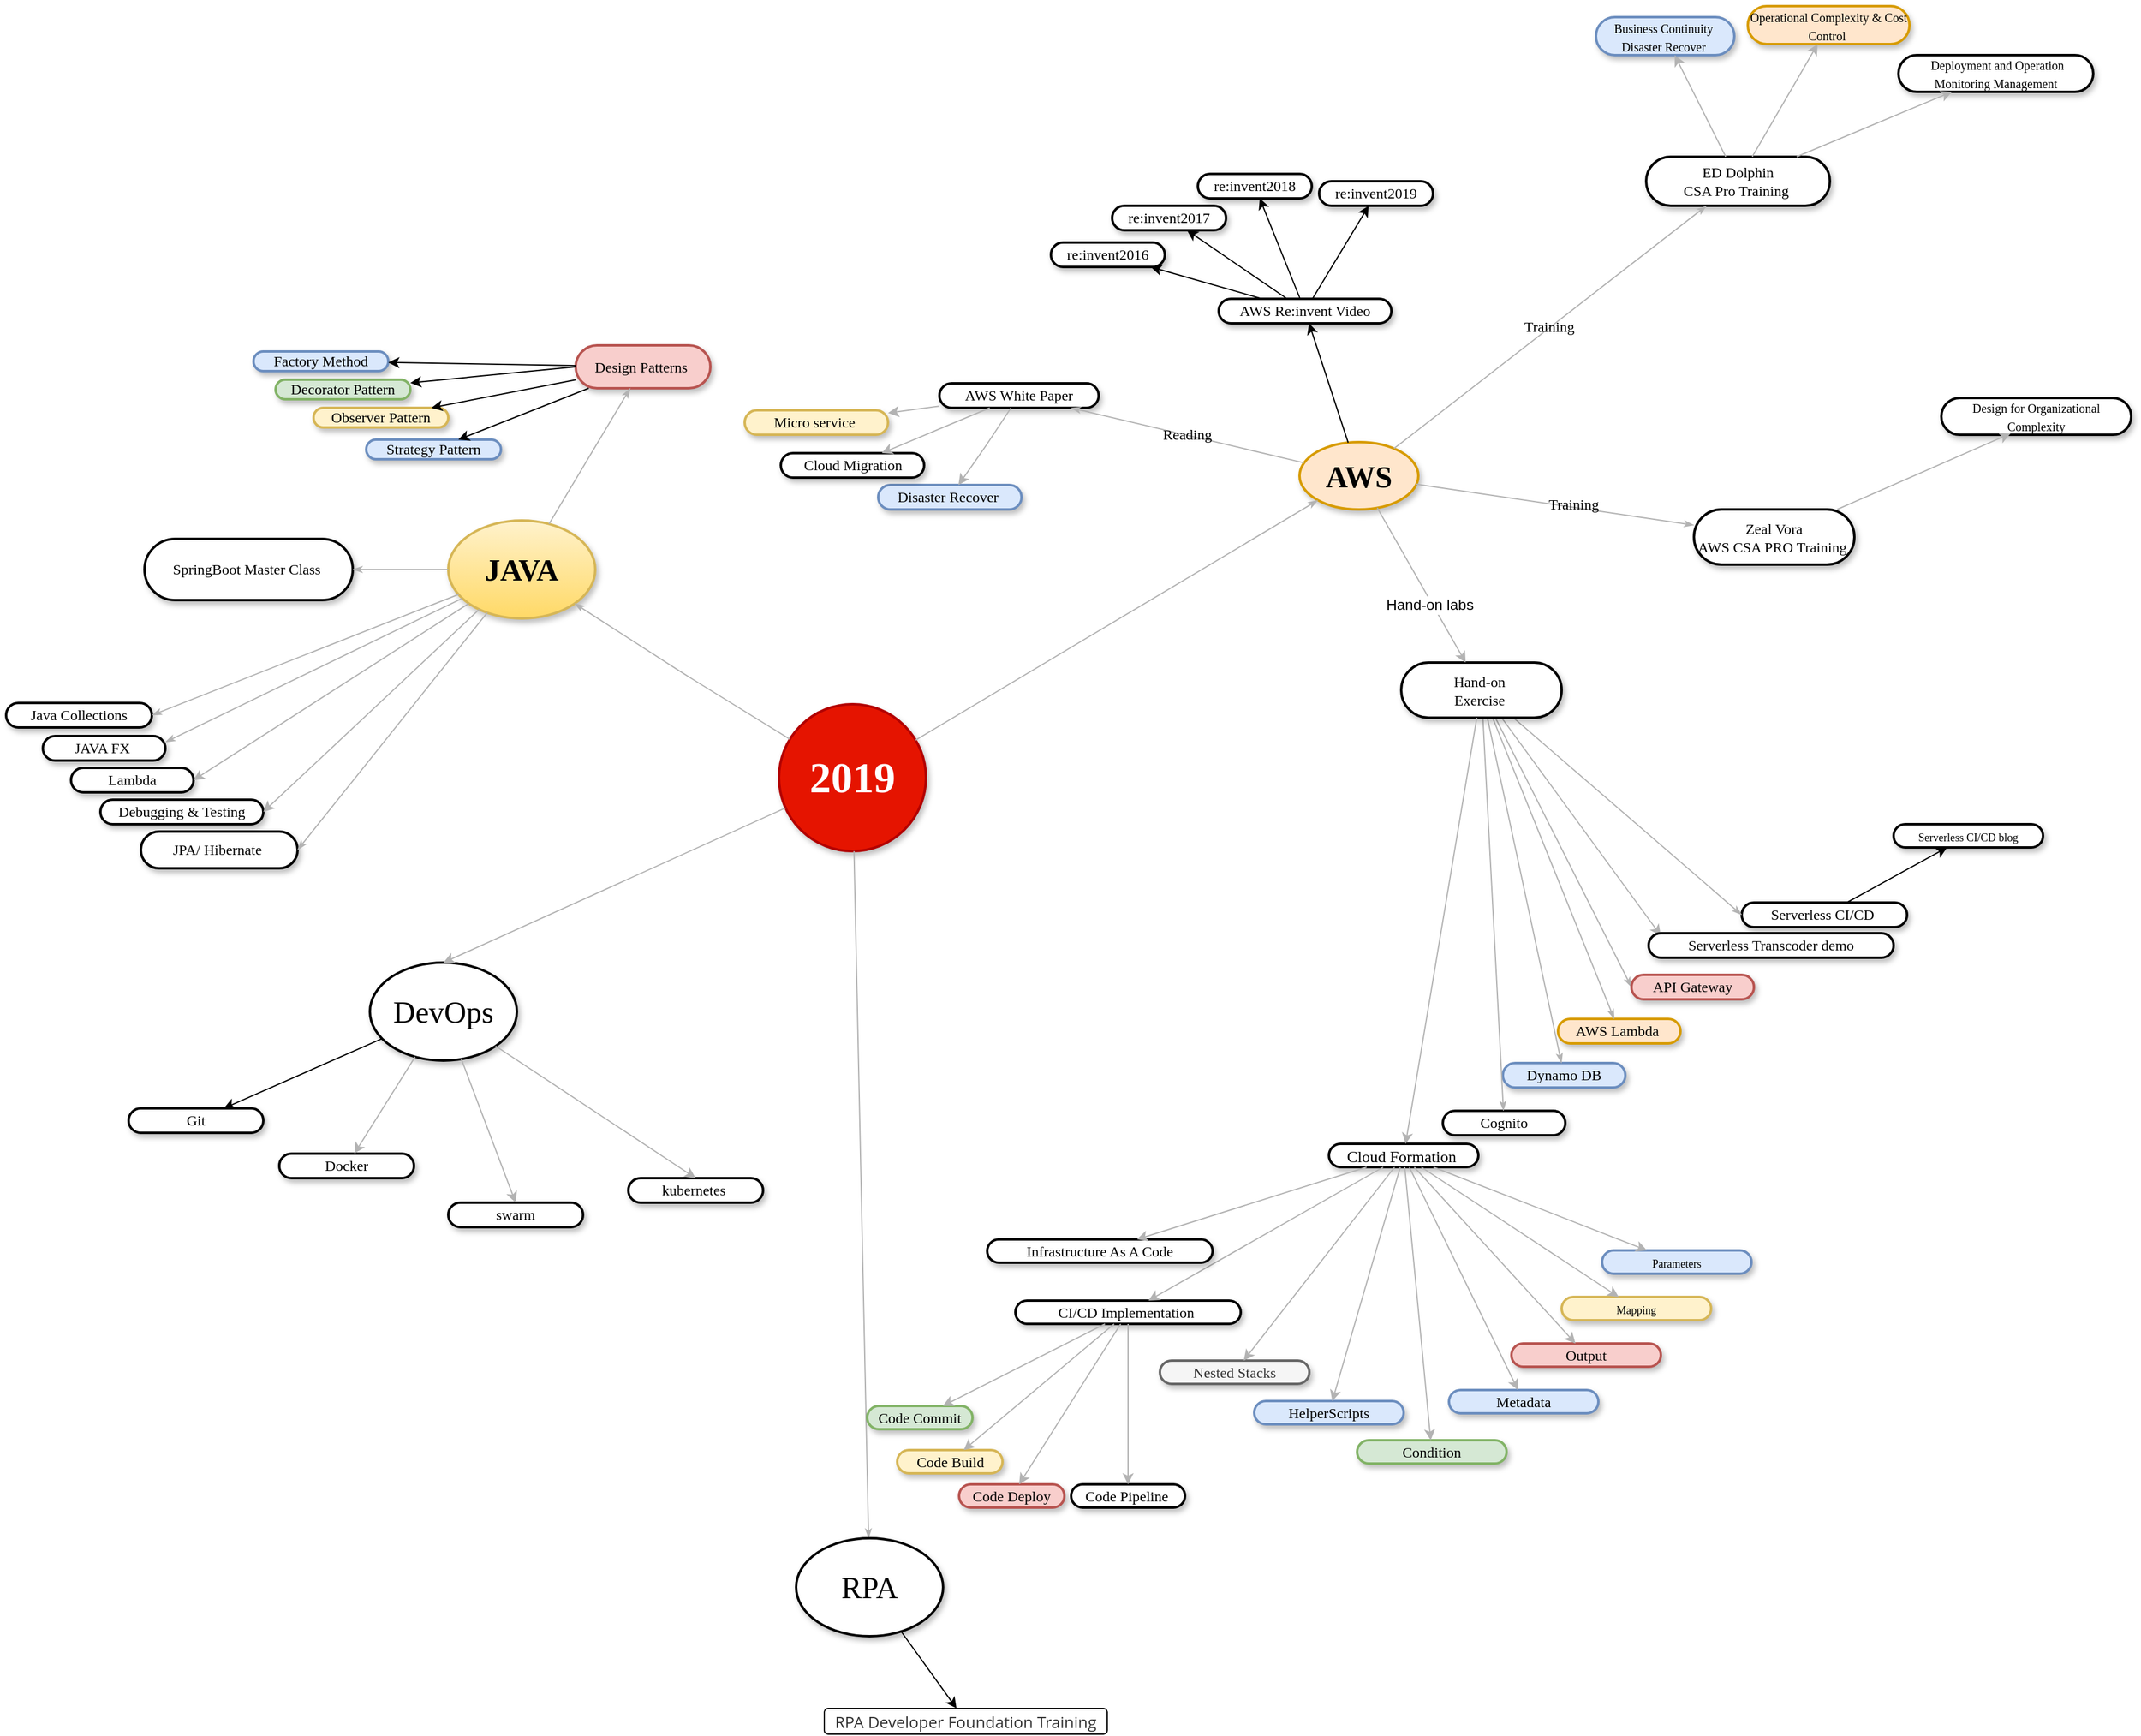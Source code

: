 <mxfile version="12.8.4" type="github">
  <diagram name="Learning Plan" id="ad52d381-51e7-2e0d-a935-2d0ddd2fd229">
    <mxGraphModel dx="1438" dy="584" grid="0" gridSize="10" guides="1" tooltips="1" connect="1" arrows="1" fold="1" page="0" pageScale="1" pageWidth="1100" pageHeight="850" background="none" math="0" shadow="0">
      <root>
        <mxCell id="0" />
        <mxCell id="1" parent="0" />
        <mxCell id="qTr_m5463PESpSAJxUWb-5" value="" style="endArrow=classic;html=1;strokeColor=#B3B3B3;entryX=0.05;entryY=0.1;entryDx=0;entryDy=0;entryPerimeter=0;" parent="1" source="qTr_m5463PESpSAJxUWb-11" target="qTr_m5463PESpSAJxUWb-6" edge="1">
          <mxGeometry width="50" height="50" relative="1" as="geometry">
            <mxPoint x="1152" y="732" as="sourcePoint" />
            <mxPoint x="1319.209" y="868" as="targetPoint" />
          </mxGeometry>
        </mxCell>
        <mxCell id="2c924340bb9dbf6c-1" value="Java Collections" style="whiteSpace=wrap;html=1;rounded=1;shadow=1;comic=0;labelBackgroundColor=none;strokeWidth=2;fontFamily=Verdana;fontSize=12;align=center;arcSize=50;" parent="1" vertex="1">
          <mxGeometry x="-111" y="699.0" width="119" height="20" as="geometry" />
        </mxCell>
        <mxCell id="2c924340bb9dbf6c-2" value="JAVA" style="ellipse;whiteSpace=wrap;html=1;rounded=1;shadow=1;comic=0;labelBackgroundColor=none;strokeWidth=2;fontFamily=Verdana;fontSize=25;align=center;gradientColor=#ffd966;fillColor=#fff2cc;strokeColor=#d6b656;fontStyle=1" parent="1" vertex="1">
          <mxGeometry x="250" y="550" width="120" height="80" as="geometry" />
        </mxCell>
        <mxCell id="2c924340bb9dbf6c-3" value="AWS" style="ellipse;whiteSpace=wrap;html=1;rounded=1;shadow=1;comic=0;labelBackgroundColor=none;strokeWidth=2;fontFamily=Verdana;fontSize=25;align=center;fillColor=#ffe6cc;strokeColor=#d79b00;fontStyle=1" parent="1" vertex="1">
          <mxGeometry x="945" y="486" width="97" height="55" as="geometry" />
        </mxCell>
        <mxCell id="2c924340bb9dbf6c-4" value="&lt;font style=&quot;font-size: 35px&quot;&gt;2019&lt;/font&gt;" style="ellipse;whiteSpace=wrap;html=1;rounded=1;shadow=1;comic=0;labelBackgroundColor=none;strokeWidth=2;fontFamily=Verdana;fontSize=12;align=center;fillColor=#e51400;strokeColor=#B20000;fontColor=#ffffff;fontStyle=1" parent="1" vertex="1">
          <mxGeometry x="520" y="700" width="120" height="120" as="geometry" />
        </mxCell>
        <mxCell id="2c924340bb9dbf6c-8" value="&lt;span&gt;JAVA FX&amp;nbsp;&lt;/span&gt;" style="whiteSpace=wrap;html=1;rounded=1;shadow=1;comic=0;labelBackgroundColor=none;strokeWidth=2;fontFamily=Verdana;fontSize=12;align=center;arcSize=50;" parent="1" vertex="1">
          <mxGeometry x="-81" y="726.0" width="100" height="20" as="geometry" />
        </mxCell>
        <mxCell id="2c924340bb9dbf6c-10" value="&lt;span&gt;SpringBoot Master Class&amp;nbsp;&lt;/span&gt;" style="whiteSpace=wrap;html=1;rounded=1;shadow=1;comic=0;labelBackgroundColor=none;strokeWidth=2;fontFamily=Verdana;fontSize=12;align=center;arcSize=50;" parent="1" vertex="1">
          <mxGeometry x="2" y="565" width="170" height="50" as="geometry" />
        </mxCell>
        <mxCell id="2c924340bb9dbf6c-11" value="&lt;span&gt;AWS White Paper&lt;/span&gt;" style="whiteSpace=wrap;html=1;rounded=1;shadow=1;comic=0;labelBackgroundColor=none;strokeWidth=2;fontFamily=Verdana;fontSize=12;align=center;arcSize=50;" parent="1" vertex="1">
          <mxGeometry x="651" y="438" width="130" height="20" as="geometry" />
        </mxCell>
        <mxCell id="2c924340bb9dbf6c-14" value="&lt;span&gt;ED Dolphin &lt;br&gt;CSA Pro Training&amp;nbsp;&lt;/span&gt;" style="whiteSpace=wrap;html=1;rounded=1;shadow=1;comic=0;labelBackgroundColor=none;strokeWidth=2;fontFamily=Verdana;fontSize=12;align=center;arcSize=50;" parent="1" vertex="1">
          <mxGeometry x="1228" y="253" width="150" height="40" as="geometry" />
        </mxCell>
        <mxCell id="2c924340bb9dbf6c-15" value="&lt;span&gt;Zeal Vora &lt;br&gt;AWS CSA PRO Training&amp;nbsp;&lt;/span&gt;" style="whiteSpace=wrap;html=1;rounded=1;shadow=1;comic=0;labelBackgroundColor=none;strokeWidth=2;fontFamily=Verdana;fontSize=12;align=center;arcSize=50;" parent="1" vertex="1">
          <mxGeometry x="1267" y="541" width="131" height="45" as="geometry" />
        </mxCell>
        <mxCell id="2c924340bb9dbf6c-19" value="AWS Lambda&amp;nbsp;" style="whiteSpace=wrap;html=1;rounded=1;shadow=1;comic=0;labelBackgroundColor=none;strokeWidth=2;fontFamily=Verdana;fontSize=12;align=center;arcSize=50;fillColor=#ffe6cc;strokeColor=#d79b00;" parent="1" vertex="1">
          <mxGeometry x="1156" y="957" width="100" height="20" as="geometry" />
        </mxCell>
        <mxCell id="2c924340bb9dbf6c-27" value="" style="edgeStyle=none;rounded=1;html=1;labelBackgroundColor=none;startArrow=none;startFill=0;startSize=5;endArrow=classicThin;endFill=1;endSize=5;jettySize=auto;orthogonalLoop=1;strokeColor=#B3B3B3;strokeWidth=1;fontFamily=Verdana;fontSize=12" parent="1" source="2c924340bb9dbf6c-2" target="2c924340bb9dbf6c-10" edge="1">
          <mxGeometry x="0.143" relative="1" as="geometry">
            <mxPoint as="offset" />
          </mxGeometry>
        </mxCell>
        <mxCell id="2c924340bb9dbf6c-28" value="" style="edgeStyle=none;rounded=1;html=1;labelBackgroundColor=none;startArrow=none;startFill=0;startSize=5;endArrow=classicThin;endFill=1;endSize=5;jettySize=auto;orthogonalLoop=1;strokeColor=#B3B3B3;strokeWidth=1;fontFamily=Verdana;fontSize=12;entryX=1;entryY=0.5;entryDx=0;entryDy=0;" parent="1" source="2c924340bb9dbf6c-2" target="2c924340bb9dbf6c-1" edge="1">
          <mxGeometry relative="1" as="geometry" />
        </mxCell>
        <mxCell id="2c924340bb9dbf6c-29" value="" style="edgeStyle=none;rounded=1;html=1;labelBackgroundColor=none;startArrow=none;startFill=0;startSize=5;endArrow=classicThin;endFill=1;endSize=5;jettySize=auto;orthogonalLoop=1;strokeColor=#B3B3B3;strokeWidth=1;fontFamily=Verdana;fontSize=12;entryX=1;entryY=0.25;entryDx=0;entryDy=0;" parent="1" source="2c924340bb9dbf6c-2" target="2c924340bb9dbf6c-8" edge="1">
          <mxGeometry relative="1" as="geometry" />
        </mxCell>
        <mxCell id="2c924340bb9dbf6c-31" value="" style="edgeStyle=none;rounded=1;html=1;labelBackgroundColor=none;startArrow=none;startFill=0;startSize=5;endArrow=classicThin;endFill=1;endSize=5;jettySize=auto;orthogonalLoop=1;strokeColor=#B3B3B3;strokeWidth=1;fontFamily=Verdana;fontSize=12" parent="1" source="2c924340bb9dbf6c-4" target="2c924340bb9dbf6c-2" edge="1">
          <mxGeometry relative="1" as="geometry">
            <Array as="points">
              <mxPoint x="442" y="675" />
            </Array>
          </mxGeometry>
        </mxCell>
        <mxCell id="2c924340bb9dbf6c-32" value="" style="edgeStyle=none;rounded=1;html=1;labelBackgroundColor=none;startArrow=none;startFill=0;startSize=5;endArrow=classicThin;endFill=1;endSize=5;jettySize=auto;orthogonalLoop=1;strokeColor=#B3B3B3;strokeWidth=1;fontFamily=Verdana;fontSize=12" parent="1" source="2c924340bb9dbf6c-4" target="2c924340bb9dbf6c-3" edge="1">
          <mxGeometry relative="1" as="geometry" />
        </mxCell>
        <mxCell id="2c924340bb9dbf6c-40" value="" style="edgeStyle=none;rounded=1;html=1;labelBackgroundColor=none;startArrow=none;startFill=0;startSize=5;endArrow=classicThin;endFill=1;endSize=5;jettySize=auto;orthogonalLoop=1;strokeColor=#B3B3B3;strokeWidth=1;fontFamily=Verdana;fontSize=12;entryX=0;entryY=0.5;entryDx=0;entryDy=0;" parent="1" source="qTr_m5463PESpSAJxUWb-11" target="NlIUjC8G3_FUQfrN99u6-1" edge="1">
          <mxGeometry x="0.274" y="19" relative="1" as="geometry">
            <mxPoint x="1146" y="768" as="sourcePoint" />
            <mxPoint x="-1" as="offset" />
          </mxGeometry>
        </mxCell>
        <mxCell id="2c924340bb9dbf6c-44" value="Training&amp;nbsp;" style="edgeStyle=none;rounded=1;html=1;labelBackgroundColor=none;startArrow=none;startFill=0;startSize=5;endArrow=classicThin;endFill=1;endSize=5;jettySize=auto;orthogonalLoop=1;strokeColor=#B3B3B3;strokeWidth=1;fontFamily=Verdana;fontSize=12" parent="1" source="2c924340bb9dbf6c-3" target="2c924340bb9dbf6c-15" edge="1">
          <mxGeometry x="0.144" y="3" relative="1" as="geometry">
            <mxPoint as="offset" />
          </mxGeometry>
        </mxCell>
        <mxCell id="2c924340bb9dbf6c-45" value="Training&amp;nbsp;" style="edgeStyle=none;rounded=1;html=1;labelBackgroundColor=none;startArrow=none;startFill=0;startSize=5;endArrow=classicThin;endFill=1;endSize=5;jettySize=auto;orthogonalLoop=1;strokeColor=#B3B3B3;strokeWidth=1;fontFamily=Verdana;fontSize=12" parent="1" source="2c924340bb9dbf6c-3" target="2c924340bb9dbf6c-14" edge="1">
          <mxGeometry relative="1" as="geometry" />
        </mxCell>
        <mxCell id="2c924340bb9dbf6c-46" value="Reading" style="edgeStyle=none;rounded=1;html=1;labelBackgroundColor=none;startArrow=none;startFill=0;startSize=5;endArrow=classicThin;endFill=1;endSize=5;jettySize=auto;orthogonalLoop=1;strokeColor=#B3B3B3;strokeWidth=1;fontFamily=Verdana;fontSize=12" parent="1" source="2c924340bb9dbf6c-3" target="2c924340bb9dbf6c-11" edge="1">
          <mxGeometry relative="1" as="geometry" />
        </mxCell>
        <mxCell id="2c924340bb9dbf6c-55" value="&lt;span&gt;JPA/ Hibernate&amp;nbsp;&lt;/span&gt;" style="whiteSpace=wrap;html=1;rounded=1;shadow=1;comic=0;labelBackgroundColor=none;strokeWidth=2;fontFamily=Verdana;fontSize=12;align=center;arcSize=50;" parent="1" vertex="1">
          <mxGeometry x="-1" y="804" width="128" height="30" as="geometry" />
        </mxCell>
        <mxCell id="2c924340bb9dbf6c-61" value="" style="edgeStyle=none;rounded=1;html=1;labelBackgroundColor=none;startArrow=none;startFill=0;startSize=5;endArrow=classicThin;endFill=1;endSize=5;jettySize=auto;orthogonalLoop=1;strokeColor=#B3B3B3;strokeWidth=1;fontFamily=Verdana;fontSize=12;entryX=1;entryY=0.5;entryDx=0;entryDy=0;" parent="1" source="2c924340bb9dbf6c-2" target="2c924340bb9dbf6c-55" edge="1">
          <mxGeometry relative="1" as="geometry" />
        </mxCell>
        <mxCell id="NlIUjC8G3_FUQfrN99u6-1" value="&lt;span&gt;API Gateway&lt;/span&gt;" style="whiteSpace=wrap;html=1;rounded=1;shadow=1;comic=0;labelBackgroundColor=none;strokeWidth=2;fontFamily=Verdana;fontSize=12;align=center;arcSize=50;fillColor=#f8cecc;strokeColor=#b85450;" parent="1" vertex="1">
          <mxGeometry x="1216" y="921" width="100" height="20" as="geometry" />
        </mxCell>
        <mxCell id="NlIUjC8G3_FUQfrN99u6-2" value="&lt;span&gt;Dynamo DB&lt;/span&gt;" style="whiteSpace=wrap;html=1;rounded=1;shadow=1;comic=0;labelBackgroundColor=none;strokeWidth=2;fontFamily=Verdana;fontSize=12;align=center;arcSize=50;fillColor=#dae8fc;strokeColor=#6c8ebf;" parent="1" vertex="1">
          <mxGeometry x="1111" y="993" width="100" height="20" as="geometry" />
        </mxCell>
        <mxCell id="NlIUjC8G3_FUQfrN99u6-8" value="Cognito" style="whiteSpace=wrap;html=1;rounded=1;shadow=1;comic=0;labelBackgroundColor=none;strokeWidth=2;fontFamily=Verdana;fontSize=12;align=center;arcSize=50;" parent="1" vertex="1">
          <mxGeometry x="1062" y="1032" width="100" height="20" as="geometry" />
        </mxCell>
        <mxCell id="NlIUjC8G3_FUQfrN99u6-14" value="" style="edgeStyle=none;rounded=1;html=1;labelBackgroundColor=none;startArrow=none;startFill=0;startSize=5;endArrow=classicThin;endFill=1;endSize=5;jettySize=auto;orthogonalLoop=1;strokeColor=#B3B3B3;strokeWidth=1;fontFamily=Verdana;fontSize=12;" parent="1" source="qTr_m5463PESpSAJxUWb-11" target="2c924340bb9dbf6c-19" edge="1">
          <mxGeometry relative="1" as="geometry">
            <mxPoint x="1122" y="723" as="sourcePoint" />
            <mxPoint x="991.5" y="819" as="targetPoint" />
          </mxGeometry>
        </mxCell>
        <mxCell id="NlIUjC8G3_FUQfrN99u6-21" value="&lt;span&gt;Design Patterns&amp;nbsp;&lt;/span&gt;" style="whiteSpace=wrap;html=1;rounded=1;shadow=1;comic=0;labelBackgroundColor=none;strokeWidth=2;fontFamily=Verdana;fontSize=12;align=center;arcSize=50;fillColor=#f8cecc;strokeColor=#b85450;" parent="1" vertex="1">
          <mxGeometry x="354" y="407" width="110" height="35" as="geometry" />
        </mxCell>
        <mxCell id="NlIUjC8G3_FUQfrN99u6-22" value="" style="edgeStyle=none;rounded=1;html=1;labelBackgroundColor=none;startArrow=none;startFill=0;startSize=5;endArrow=classicThin;endFill=1;endSize=5;jettySize=auto;orthogonalLoop=1;strokeColor=#B3B3B3;strokeWidth=1;fontFamily=Verdana;fontSize=12;" parent="1" source="2c924340bb9dbf6c-2" target="NlIUjC8G3_FUQfrN99u6-21" edge="1">
          <mxGeometry x="0.143" relative="1" as="geometry">
            <mxPoint x="382.793" y="566.763" as="sourcePoint" />
            <mxPoint as="offset" />
          </mxGeometry>
        </mxCell>
        <mxCell id="aUbg2GQfj_RAobpnSpw4-2" value="" style="edgeStyle=none;rounded=1;html=1;labelBackgroundColor=none;startArrow=none;startFill=0;startSize=5;endArrow=classicThin;endFill=1;endSize=5;jettySize=auto;orthogonalLoop=1;strokeColor=#B3B3B3;strokeWidth=1;fontFamily=Verdana;fontSize=12;" parent="1" source="2c924340bb9dbf6c-4" target="aUbg2GQfj_RAobpnSpw4-3" edge="1">
          <mxGeometry relative="1" as="geometry">
            <mxPoint x="642.758" y="741.423" as="sourcePoint" />
            <mxPoint x="573" y="1077" as="targetPoint" />
          </mxGeometry>
        </mxCell>
        <mxCell id="aUbg2GQfj_RAobpnSpw4-3" value="&lt;span&gt;&lt;font style=&quot;font-size: 25px&quot;&gt;RPA&lt;/font&gt;&lt;/span&gt;" style="ellipse;whiteSpace=wrap;html=1;rounded=1;shadow=1;comic=0;labelBackgroundColor=none;strokeWidth=2;fontFamily=Verdana;fontSize=12;align=center;" parent="1" vertex="1">
          <mxGeometry x="534" y="1381" width="120" height="80" as="geometry" />
        </mxCell>
        <mxCell id="aUbg2GQfj_RAobpnSpw4-8" value="" style="edgeStyle=none;rounded=1;html=1;labelBackgroundColor=none;startArrow=none;startFill=0;startSize=5;endArrow=classicThin;endFill=1;endSize=5;jettySize=auto;orthogonalLoop=1;strokeColor=#B3B3B3;strokeWidth=1;fontFamily=Verdana;fontSize=12;" parent="1" source="qTr_m5463PESpSAJxUWb-11" target="NlIUjC8G3_FUQfrN99u6-8" edge="1">
          <mxGeometry relative="1" as="geometry">
            <mxPoint x="1099" y="792" as="sourcePoint" />
            <mxPoint x="1396" y="844" as="targetPoint" />
          </mxGeometry>
        </mxCell>
        <mxCell id="aUbg2GQfj_RAobpnSpw4-9" value="" style="edgeStyle=none;rounded=1;html=1;labelBackgroundColor=none;startArrow=none;startFill=0;startSize=5;endArrow=classicThin;endFill=1;endSize=5;jettySize=auto;orthogonalLoop=1;strokeColor=#B3B3B3;strokeWidth=1;fontFamily=Verdana;fontSize=12;" parent="1" source="qTr_m5463PESpSAJxUWb-11" target="NlIUjC8G3_FUQfrN99u6-2" edge="1">
          <mxGeometry x="0.064" y="29" relative="1" as="geometry">
            <mxPoint x="1116" y="746" as="sourcePoint" />
            <mxPoint x="1247.288" y="970" as="targetPoint" />
            <Array as="points" />
            <mxPoint as="offset" />
          </mxGeometry>
        </mxCell>
        <mxCell id="JUx92tICWYFmlGeN_mxr-1" value="&lt;span&gt;Serverless CI/CD&amp;nbsp;&lt;/span&gt;" style="whiteSpace=wrap;html=1;rounded=1;shadow=1;comic=0;labelBackgroundColor=none;strokeWidth=2;fontFamily=Verdana;fontSize=12;align=center;arcSize=50;" parent="1" vertex="1">
          <mxGeometry x="1306" y="862" width="135" height="20" as="geometry" />
        </mxCell>
        <mxCell id="JUx92tICWYFmlGeN_mxr-2" value="" style="edgeStyle=none;rounded=1;html=1;labelBackgroundColor=none;startArrow=none;startFill=0;startSize=5;endArrow=classicThin;endFill=1;endSize=5;jettySize=auto;orthogonalLoop=1;strokeColor=#B3B3B3;strokeWidth=1;fontFamily=Verdana;fontSize=12;entryX=0;entryY=0.5;entryDx=0;entryDy=0;" parent="1" source="qTr_m5463PESpSAJxUWb-11" target="JUx92tICWYFmlGeN_mxr-1" edge="1">
          <mxGeometry relative="1" as="geometry">
            <mxPoint x="1169" y="731" as="sourcePoint" />
            <mxPoint x="1410" y="888" as="targetPoint" />
          </mxGeometry>
        </mxCell>
        <mxCell id="utK8YzHkomSW0VGDoDWM-1" value="&lt;font style=&quot;font-size: 10px&quot;&gt;Design for Organizational Complexity&lt;/font&gt;" style="whiteSpace=wrap;html=1;rounded=1;shadow=1;comic=0;labelBackgroundColor=none;strokeWidth=2;fontFamily=Verdana;fontSize=12;align=center;arcSize=50;" parent="1" vertex="1">
          <mxGeometry x="1469" y="450" width="155" height="30" as="geometry" />
        </mxCell>
        <mxCell id="utK8YzHkomSW0VGDoDWM-2" value="" style="endArrow=classic;html=1;entryX=0.364;entryY=0.967;entryDx=0;entryDy=0;entryPerimeter=0;strokeColor=#B3B3B3;" parent="1" source="2c924340bb9dbf6c-15" target="utK8YzHkomSW0VGDoDWM-1" edge="1">
          <mxGeometry width="50" height="50" relative="1" as="geometry">
            <mxPoint x="1462" y="526" as="sourcePoint" />
            <mxPoint x="1512" y="476" as="targetPoint" />
          </mxGeometry>
        </mxCell>
        <mxCell id="utK8YzHkomSW0VGDoDWM-3" value="&lt;span style=&quot;font-size: 10px&quot;&gt;Business Continuity&amp;nbsp;&lt;br&gt;Disaster Recover&amp;nbsp;&lt;/span&gt;" style="whiteSpace=wrap;html=1;rounded=1;shadow=1;comic=0;labelBackgroundColor=none;strokeWidth=2;fontFamily=Verdana;fontSize=12;align=center;arcSize=50;fillColor=#dae8fc;strokeColor=#6c8ebf;" parent="1" vertex="1">
          <mxGeometry x="1187" y="139" width="113" height="31" as="geometry" />
        </mxCell>
        <mxCell id="utK8YzHkomSW0VGDoDWM-5" value="" style="endArrow=classic;html=1;strokeColor=#B3B3B3;" parent="1" source="2c924340bb9dbf6c-14" target="utK8YzHkomSW0VGDoDWM-3" edge="1">
          <mxGeometry width="50" height="50" relative="1" as="geometry">
            <mxPoint x="1311" y="256" as="sourcePoint" />
            <mxPoint x="1361" y="206" as="targetPoint" />
          </mxGeometry>
        </mxCell>
        <mxCell id="UUau7E6U5k5TTlxpQxdi-1" style="edgeStyle=orthogonalEdgeStyle;rounded=0;orthogonalLoop=1;jettySize=auto;html=1;exitX=0.5;exitY=1;exitDx=0;exitDy=0;" parent="1" source="2c924340bb9dbf6c-8" target="2c924340bb9dbf6c-8" edge="1">
          <mxGeometry relative="1" as="geometry" />
        </mxCell>
        <mxCell id="UUau7E6U5k5TTlxpQxdi-2" value="&lt;span&gt;Lambda&lt;/span&gt;" style="whiteSpace=wrap;html=1;rounded=1;shadow=1;comic=0;labelBackgroundColor=none;strokeWidth=2;fontFamily=Verdana;fontSize=12;align=center;arcSize=50;" parent="1" vertex="1">
          <mxGeometry x="-58" y="752.0" width="100" height="20" as="geometry" />
        </mxCell>
        <mxCell id="UUau7E6U5k5TTlxpQxdi-3" value="" style="endArrow=classic;html=1;strokeColor=#B3B3B3;entryX=1;entryY=0.5;entryDx=0;entryDy=0;" parent="1" source="2c924340bb9dbf6c-2" target="UUau7E6U5k5TTlxpQxdi-2" edge="1">
          <mxGeometry width="50" height="50" relative="1" as="geometry">
            <mxPoint x="-138" y="1092" as="sourcePoint" />
            <mxPoint x="-88" y="1042" as="targetPoint" />
          </mxGeometry>
        </mxCell>
        <mxCell id="UUau7E6U5k5TTlxpQxdi-5" value="&lt;span&gt;Debugging&amp;nbsp;&amp;amp; Testing&lt;/span&gt;" style="whiteSpace=wrap;html=1;rounded=1;shadow=1;comic=0;labelBackgroundColor=none;strokeWidth=2;fontFamily=Verdana;fontSize=12;align=center;arcSize=50;" parent="1" vertex="1">
          <mxGeometry x="-34" y="778.0" width="133" height="20" as="geometry" />
        </mxCell>
        <mxCell id="UUau7E6U5k5TTlxpQxdi-6" value="" style="endArrow=classic;html=1;entryX=1;entryY=0.5;entryDx=0;entryDy=0;strokeColor=#B3B3B3;" parent="1" source="2c924340bb9dbf6c-2" target="UUau7E6U5k5TTlxpQxdi-5" edge="1">
          <mxGeometry width="50" height="50" relative="1" as="geometry">
            <mxPoint x="72" y="722" as="sourcePoint" />
            <mxPoint x="122" y="672" as="targetPoint" />
          </mxGeometry>
        </mxCell>
        <mxCell id="UUau7E6U5k5TTlxpQxdi-8" value="Disaster Recover&amp;nbsp;" style="whiteSpace=wrap;html=1;rounded=1;shadow=1;comic=0;labelBackgroundColor=none;strokeWidth=2;fontFamily=Verdana;fontSize=12;align=center;arcSize=50;fillColor=#dae8fc;strokeColor=#6c8ebf;" parent="1" vertex="1">
          <mxGeometry x="601" y="521" width="117" height="20" as="geometry" />
        </mxCell>
        <mxCell id="UUau7E6U5k5TTlxpQxdi-9" value="" style="endArrow=classic;html=1;strokeColor=#B3B3B3;" parent="1" source="2c924340bb9dbf6c-11" target="UUau7E6U5k5TTlxpQxdi-8" edge="1">
          <mxGeometry width="50" height="50" relative="1" as="geometry">
            <mxPoint x="336" y="1092" as="sourcePoint" />
            <mxPoint x="784" y="371" as="targetPoint" />
            <Array as="points">
              <mxPoint x="689" y="489" />
            </Array>
          </mxGeometry>
        </mxCell>
        <mxCell id="UUau7E6U5k5TTlxpQxdi-11" value="&lt;span&gt;&lt;font style=&quot;font-size: 25px&quot;&gt;DevOps&lt;/font&gt;&lt;/span&gt;" style="ellipse;whiteSpace=wrap;html=1;rounded=1;shadow=1;comic=0;labelBackgroundColor=none;strokeWidth=2;fontFamily=Verdana;fontSize=12;align=center;" parent="1" vertex="1">
          <mxGeometry x="186" y="911" width="120" height="80" as="geometry" />
        </mxCell>
        <mxCell id="UUau7E6U5k5TTlxpQxdi-12" value="&lt;span&gt;kubernetes&amp;nbsp;&lt;/span&gt;" style="whiteSpace=wrap;html=1;rounded=1;shadow=1;comic=0;labelBackgroundColor=none;strokeWidth=2;fontFamily=Verdana;fontSize=12;align=center;arcSize=50;" parent="1" vertex="1">
          <mxGeometry x="397" y="1087" width="110" height="20" as="geometry" />
        </mxCell>
        <mxCell id="UUau7E6U5k5TTlxpQxdi-13" value="&lt;span&gt;Docker&lt;/span&gt;" style="whiteSpace=wrap;html=1;rounded=1;shadow=1;comic=0;labelBackgroundColor=none;strokeWidth=2;fontFamily=Verdana;fontSize=12;align=center;arcSize=50;" parent="1" vertex="1">
          <mxGeometry x="112" y="1067" width="110" height="20" as="geometry" />
        </mxCell>
        <mxCell id="UUau7E6U5k5TTlxpQxdi-14" value="swarm" style="whiteSpace=wrap;html=1;rounded=1;shadow=1;comic=0;labelBackgroundColor=none;strokeWidth=2;fontFamily=Verdana;fontSize=12;align=center;arcSize=50;" parent="1" vertex="1">
          <mxGeometry x="250" y="1107" width="110" height="20" as="geometry" />
        </mxCell>
        <mxCell id="UUau7E6U5k5TTlxpQxdi-16" value="" style="endArrow=classic;html=1;strokeColor=#B3B3B3;" parent="1" source="UUau7E6U5k5TTlxpQxdi-11" target="UUau7E6U5k5TTlxpQxdi-13" edge="1">
          <mxGeometry width="50" height="50" relative="1" as="geometry">
            <mxPoint x="311" y="1232" as="sourcePoint" />
            <mxPoint x="361" y="1182" as="targetPoint" />
          </mxGeometry>
        </mxCell>
        <mxCell id="UUau7E6U5k5TTlxpQxdi-17" value="" style="endArrow=classic;html=1;strokeColor=#B3B3B3;entryX=0.5;entryY=0;entryDx=0;entryDy=0;" parent="1" source="UUau7E6U5k5TTlxpQxdi-11" target="UUau7E6U5k5TTlxpQxdi-14" edge="1">
          <mxGeometry width="50" height="50" relative="1" as="geometry">
            <mxPoint x="274" y="1241" as="sourcePoint" />
            <mxPoint x="324" y="1191" as="targetPoint" />
          </mxGeometry>
        </mxCell>
        <mxCell id="UUau7E6U5k5TTlxpQxdi-18" value="" style="endArrow=classic;html=1;strokeColor=#B3B3B3;entryX=0.5;entryY=0;entryDx=0;entryDy=0;" parent="1" source="UUau7E6U5k5TTlxpQxdi-11" target="UUau7E6U5k5TTlxpQxdi-12" edge="1">
          <mxGeometry width="50" height="50" relative="1" as="geometry">
            <mxPoint x="450" y="1217" as="sourcePoint" />
            <mxPoint x="500" y="1167" as="targetPoint" />
          </mxGeometry>
        </mxCell>
        <mxCell id="UUau7E6U5k5TTlxpQxdi-19" value="" style="endArrow=classic;html=1;strokeColor=#B3B3B3;entryX=0.5;entryY=0;entryDx=0;entryDy=0;" parent="1" source="2c924340bb9dbf6c-4" target="UUau7E6U5k5TTlxpQxdi-11" edge="1">
          <mxGeometry width="50" height="50" relative="1" as="geometry">
            <mxPoint x="428" y="1255" as="sourcePoint" />
            <mxPoint x="478" y="1205" as="targetPoint" />
          </mxGeometry>
        </mxCell>
        <mxCell id="_qGjY-r7ES5HyB8qeQ8e-1" value="&lt;span&gt;AWS Re:invent Video&lt;/span&gt;" style="whiteSpace=wrap;html=1;rounded=1;shadow=1;comic=0;labelBackgroundColor=none;strokeWidth=2;fontFamily=Verdana;fontSize=12;align=center;arcSize=50;" parent="1" vertex="1">
          <mxGeometry x="879" y="369" width="141" height="20" as="geometry" />
        </mxCell>
        <mxCell id="_qGjY-r7ES5HyB8qeQ8e-2" value="" style="endArrow=classic;html=1;" parent="1" source="2c924340bb9dbf6c-3" target="_qGjY-r7ES5HyB8qeQ8e-1" edge="1">
          <mxGeometry width="50" height="50" relative="1" as="geometry">
            <mxPoint x="593" y="1201" as="sourcePoint" />
            <mxPoint x="643" y="1151" as="targetPoint" />
          </mxGeometry>
        </mxCell>
        <mxCell id="_qGjY-r7ES5HyB8qeQ8e-3" value="&lt;span&gt;re:invent2016&lt;/span&gt;" style="whiteSpace=wrap;html=1;rounded=1;shadow=1;comic=0;labelBackgroundColor=none;strokeWidth=2;fontFamily=Verdana;fontSize=12;align=center;arcSize=50;" parent="1" vertex="1">
          <mxGeometry x="742" y="323" width="93" height="20" as="geometry" />
        </mxCell>
        <mxCell id="_qGjY-r7ES5HyB8qeQ8e-4" value="" style="endArrow=classic;html=1;" parent="1" source="_qGjY-r7ES5HyB8qeQ8e-1" target="_qGjY-r7ES5HyB8qeQ8e-3" edge="1">
          <mxGeometry width="50" height="50" relative="1" as="geometry">
            <mxPoint x="631" y="657" as="sourcePoint" />
            <mxPoint x="357" y="1151" as="targetPoint" />
          </mxGeometry>
        </mxCell>
        <mxCell id="T4aZKAaIywmiW5cC4Wu4-1" value="&lt;span&gt;re:invent2017&lt;/span&gt;" style="whiteSpace=wrap;html=1;rounded=1;shadow=1;comic=0;labelBackgroundColor=none;strokeWidth=2;fontFamily=Verdana;fontSize=12;align=center;arcSize=50;" parent="1" vertex="1">
          <mxGeometry x="792" y="293" width="93" height="20" as="geometry" />
        </mxCell>
        <mxCell id="T4aZKAaIywmiW5cC4Wu4-2" value="&lt;span&gt;re:invent2018&lt;/span&gt;" style="whiteSpace=wrap;html=1;rounded=1;shadow=1;comic=0;labelBackgroundColor=none;strokeWidth=2;fontFamily=Verdana;fontSize=12;align=center;arcSize=50;" parent="1" vertex="1">
          <mxGeometry x="862" y="267" width="93" height="20" as="geometry" />
        </mxCell>
        <mxCell id="T4aZKAaIywmiW5cC4Wu4-3" value="&lt;span&gt;re:invent2019&lt;/span&gt;" style="whiteSpace=wrap;html=1;rounded=1;shadow=1;comic=0;labelBackgroundColor=none;strokeWidth=2;fontFamily=Verdana;fontSize=12;align=center;arcSize=50;" parent="1" vertex="1">
          <mxGeometry x="961" y="273" width="93" height="20" as="geometry" />
        </mxCell>
        <mxCell id="T4aZKAaIywmiW5cC4Wu4-4" value="" style="endArrow=classic;html=1;" parent="1" source="_qGjY-r7ES5HyB8qeQ8e-1" target="T4aZKAaIywmiW5cC4Wu4-3" edge="1">
          <mxGeometry width="50" height="50" relative="1" as="geometry">
            <mxPoint x="1011" y="346" as="sourcePoint" />
            <mxPoint x="1061" y="296" as="targetPoint" />
          </mxGeometry>
        </mxCell>
        <mxCell id="T4aZKAaIywmiW5cC4Wu4-5" value="" style="endArrow=classic;html=1;" parent="1" source="_qGjY-r7ES5HyB8qeQ8e-1" target="T4aZKAaIywmiW5cC4Wu4-2" edge="1">
          <mxGeometry width="50" height="50" relative="1" as="geometry">
            <mxPoint x="1016" y="375" as="sourcePoint" />
            <mxPoint x="1066" y="325" as="targetPoint" />
          </mxGeometry>
        </mxCell>
        <mxCell id="T4aZKAaIywmiW5cC4Wu4-6" value="" style="endArrow=classic;html=1;" parent="1" source="_qGjY-r7ES5HyB8qeQ8e-1" target="T4aZKAaIywmiW5cC4Wu4-1" edge="1">
          <mxGeometry width="50" height="50" relative="1" as="geometry">
            <mxPoint x="908" y="353" as="sourcePoint" />
            <mxPoint x="901" y="297" as="targetPoint" />
          </mxGeometry>
        </mxCell>
        <mxCell id="iq47JH9IOjm5TBPFm13r-1" value="&lt;span style=&quot;color: rgb(51 , 51 , 51) ; font-family: &amp;#34;open sans&amp;#34; , sans-serif ; font-size: 13px ; white-space: normal&quot;&gt;RPA Developer Foundation Training&lt;/span&gt;" style="rounded=1;whiteSpace=wrap;html=1;" parent="1" vertex="1">
          <mxGeometry x="557" y="1520" width="231" height="21" as="geometry" />
        </mxCell>
        <mxCell id="iq47JH9IOjm5TBPFm13r-2" value="" style="endArrow=classic;html=1;" parent="1" source="aUbg2GQfj_RAobpnSpw4-3" target="iq47JH9IOjm5TBPFm13r-1" edge="1">
          <mxGeometry width="50" height="50" relative="1" as="geometry">
            <mxPoint x="562" y="1268" as="sourcePoint" />
            <mxPoint x="1019" y="1183" as="targetPoint" />
          </mxGeometry>
        </mxCell>
        <mxCell id="iq47JH9IOjm5TBPFm13r-3" value="&lt;span&gt;Git&lt;/span&gt;" style="whiteSpace=wrap;html=1;rounded=1;shadow=1;comic=0;labelBackgroundColor=none;strokeWidth=2;fontFamily=Verdana;fontSize=12;align=center;arcSize=50;" parent="1" vertex="1">
          <mxGeometry x="-11" y="1030" width="110" height="20" as="geometry" />
        </mxCell>
        <mxCell id="iq47JH9IOjm5TBPFm13r-4" value="" style="endArrow=classic;html=1;" parent="1" source="UUau7E6U5k5TTlxpQxdi-11" target="iq47JH9IOjm5TBPFm13r-3" edge="1">
          <mxGeometry width="50" height="50" relative="1" as="geometry">
            <mxPoint x="91" y="962" as="sourcePoint" />
            <mxPoint x="141" y="912" as="targetPoint" />
          </mxGeometry>
        </mxCell>
        <mxCell id="e3at0sxz_broB0n3_vnu-1" value="&lt;span&gt;Strategy&amp;nbsp;Pattern&lt;/span&gt;" style="whiteSpace=wrap;html=1;rounded=1;shadow=1;comic=0;labelBackgroundColor=none;strokeWidth=2;fontFamily=Verdana;fontSize=12;align=center;arcSize=50;fillColor=#dae8fc;strokeColor=#6c8ebf;" parent="1" vertex="1">
          <mxGeometry x="183" y="484" width="110" height="16" as="geometry" />
        </mxCell>
        <mxCell id="e3at0sxz_broB0n3_vnu-2" value="&lt;span&gt;Decorator&amp;nbsp;&lt;/span&gt;Pattern" style="whiteSpace=wrap;html=1;rounded=1;shadow=1;comic=0;labelBackgroundColor=none;strokeWidth=2;fontFamily=Verdana;fontSize=12;align=center;arcSize=50;fillColor=#d5e8d4;strokeColor=#82b366;" parent="1" vertex="1">
          <mxGeometry x="109" y="435" width="110" height="16" as="geometry" />
        </mxCell>
        <mxCell id="e3at0sxz_broB0n3_vnu-3" value="&lt;span&gt;Observer&amp;nbsp;&lt;/span&gt;Pattern" style="whiteSpace=wrap;html=1;rounded=1;shadow=1;comic=0;labelBackgroundColor=none;strokeWidth=2;fontFamily=Verdana;fontSize=12;align=center;arcSize=50;fillColor=#fff2cc;strokeColor=#d6b656;" parent="1" vertex="1">
          <mxGeometry x="140" y="458" width="110" height="16" as="geometry" />
        </mxCell>
        <mxCell id="e3at0sxz_broB0n3_vnu-5" value="" style="endArrow=classic;html=1;" parent="1" source="NlIUjC8G3_FUQfrN99u6-21" target="e3at0sxz_broB0n3_vnu-1" edge="1">
          <mxGeometry width="50" height="50" relative="1" as="geometry">
            <mxPoint x="468" y="390" as="sourcePoint" />
            <mxPoint x="518" y="340" as="targetPoint" />
          </mxGeometry>
        </mxCell>
        <mxCell id="e3at0sxz_broB0n3_vnu-6" value="" style="endArrow=classic;html=1;" parent="1" source="NlIUjC8G3_FUQfrN99u6-21" target="e3at0sxz_broB0n3_vnu-3" edge="1">
          <mxGeometry width="50" height="50" relative="1" as="geometry">
            <mxPoint x="338" y="392" as="sourcePoint" />
            <mxPoint x="388" y="342" as="targetPoint" />
          </mxGeometry>
        </mxCell>
        <mxCell id="e3at0sxz_broB0n3_vnu-8" value="" style="endArrow=classic;html=1;exitX=0;exitY=0.5;exitDx=0;exitDy=0;" parent="1" source="NlIUjC8G3_FUQfrN99u6-21" target="e3at0sxz_broB0n3_vnu-2" edge="1">
          <mxGeometry width="50" height="50" relative="1" as="geometry">
            <mxPoint x="328" y="372" as="sourcePoint" />
            <mxPoint x="378" y="322" as="targetPoint" />
          </mxGeometry>
        </mxCell>
        <mxCell id="qTr_m5463PESpSAJxUWb-1" value="Factory Method" style="whiteSpace=wrap;html=1;rounded=1;shadow=1;comic=0;labelBackgroundColor=none;strokeWidth=2;fontFamily=Verdana;fontSize=12;align=center;arcSize=50;fillColor=#dae8fc;strokeColor=#6c8ebf;" parent="1" vertex="1">
          <mxGeometry x="91" y="412" width="110" height="16" as="geometry" />
        </mxCell>
        <mxCell id="qTr_m5463PESpSAJxUWb-3" value="" style="endArrow=classic;html=1;" parent="1" source="NlIUjC8G3_FUQfrN99u6-21" target="qTr_m5463PESpSAJxUWb-1" edge="1">
          <mxGeometry width="50" height="50" relative="1" as="geometry">
            <mxPoint x="346" y="383" as="sourcePoint" />
            <mxPoint x="396" y="333" as="targetPoint" />
          </mxGeometry>
        </mxCell>
        <mxCell id="qTr_m5463PESpSAJxUWb-6" value="Serverless Transcoder demo" style="whiteSpace=wrap;html=1;rounded=1;shadow=1;comic=0;labelBackgroundColor=none;strokeWidth=2;fontFamily=Verdana;fontSize=12;align=center;arcSize=50;" parent="1" vertex="1">
          <mxGeometry x="1230" y="887" width="200" height="20" as="geometry" />
        </mxCell>
        <mxCell id="qTr_m5463PESpSAJxUWb-8" value="Cloud Migration" style="whiteSpace=wrap;html=1;rounded=1;shadow=1;comic=0;labelBackgroundColor=none;strokeWidth=2;fontFamily=Verdana;fontSize=12;align=center;arcSize=50;" parent="1" vertex="1">
          <mxGeometry x="521.5" y="495" width="117" height="20" as="geometry" />
        </mxCell>
        <mxCell id="qTr_m5463PESpSAJxUWb-9" value="" style="endArrow=classic;html=1;strokeColor=#B3B3B3;" parent="1" source="2c924340bb9dbf6c-11" target="qTr_m5463PESpSAJxUWb-8" edge="1">
          <mxGeometry width="50" height="50" relative="1" as="geometry">
            <mxPoint x="632" y="424" as="sourcePoint" />
            <mxPoint x="682" y="374" as="targetPoint" />
          </mxGeometry>
        </mxCell>
        <mxCell id="qTr_m5463PESpSAJxUWb-11" value="Hand-on&amp;nbsp;&lt;br&gt;Exercise&amp;nbsp;" style="whiteSpace=wrap;html=1;rounded=1;shadow=1;comic=0;labelBackgroundColor=none;strokeWidth=2;fontFamily=Verdana;fontSize=12;align=center;arcSize=50;" parent="1" vertex="1">
          <mxGeometry x="1028" y="666" width="131" height="45" as="geometry" />
        </mxCell>
        <mxCell id="qTr_m5463PESpSAJxUWb-13" value="" style="endArrow=classic;html=1;strokeColor=#B3B3B3;" parent="1" source="2c924340bb9dbf6c-3" target="qTr_m5463PESpSAJxUWb-11" edge="1">
          <mxGeometry width="50" height="50" relative="1" as="geometry">
            <mxPoint x="1008" y="612" as="sourcePoint" />
            <mxPoint x="1058" y="562" as="targetPoint" />
          </mxGeometry>
        </mxCell>
        <mxCell id="qTr_m5463PESpSAJxUWb-14" value="Hand-on labs" style="text;html=1;align=center;verticalAlign=middle;resizable=0;points=[];labelBackgroundColor=#ffffff;" parent="qTr_m5463PESpSAJxUWb-13" vertex="1" connectable="0">
          <mxGeometry x="0.233" y="-2" relative="1" as="geometry">
            <mxPoint as="offset" />
          </mxGeometry>
        </mxCell>
        <mxCell id="iC-SWgxrQzXhI2IX-hUf-1" value="&lt;span style=&quot;font-size: 10px&quot;&gt;Operational Complexity &amp;amp; Cost Control&amp;nbsp;&lt;/span&gt;" style="whiteSpace=wrap;html=1;rounded=1;shadow=1;comic=0;labelBackgroundColor=none;strokeWidth=2;fontFamily=Verdana;fontSize=12;align=center;arcSize=50;fillColor=#ffe6cc;strokeColor=#d79b00;" parent="1" vertex="1">
          <mxGeometry x="1311" y="130" width="132" height="31" as="geometry" />
        </mxCell>
        <mxCell id="iC-SWgxrQzXhI2IX-hUf-2" value="" style="endArrow=classic;html=1;strokeColor=#B3B3B3;" parent="1" source="2c924340bb9dbf6c-14" target="iC-SWgxrQzXhI2IX-hUf-1" edge="1">
          <mxGeometry width="50" height="50" relative="1" as="geometry">
            <mxPoint x="1395" y="307" as="sourcePoint" />
            <mxPoint x="1479" y="282" as="targetPoint" />
          </mxGeometry>
        </mxCell>
        <mxCell id="MXLx2XEes-XKjU_qDXyb-1" value="&lt;span style=&quot;font-size: 10px&quot;&gt;&amp;nbsp;Deployment and Operation&lt;br&gt;Monitoring Management&lt;/span&gt;" style="whiteSpace=wrap;html=1;rounded=1;shadow=1;comic=0;labelBackgroundColor=none;strokeWidth=2;fontFamily=Verdana;fontSize=12;align=center;arcSize=50;" parent="1" vertex="1">
          <mxGeometry x="1434" y="170" width="159" height="30" as="geometry" />
        </mxCell>
        <mxCell id="MXLx2XEes-XKjU_qDXyb-2" value="" style="endArrow=classic;html=1;strokeColor=#B3B3B3;" parent="1" source="2c924340bb9dbf6c-14" target="MXLx2XEes-XKjU_qDXyb-1" edge="1">
          <mxGeometry width="50" height="50" relative="1" as="geometry">
            <mxPoint x="1405" y="348" as="sourcePoint" />
            <mxPoint x="1455" y="298" as="targetPoint" />
          </mxGeometry>
        </mxCell>
        <mxCell id="GTsJF3y_6OxWGgUW5osh-1" value="&lt;span&gt;&lt;font style=&quot;font-size: 9px&quot;&gt;Serverless CI/CD blog&lt;/font&gt;&lt;/span&gt;" style="whiteSpace=wrap;html=1;rounded=1;shadow=1;comic=0;labelBackgroundColor=none;strokeWidth=2;fontFamily=Verdana;fontSize=12;align=center;arcSize=50;" parent="1" vertex="1">
          <mxGeometry x="1430" y="798" width="122" height="19" as="geometry" />
        </mxCell>
        <mxCell id="GTsJF3y_6OxWGgUW5osh-2" value="" style="endArrow=classic;html=1;" parent="1" source="JUx92tICWYFmlGeN_mxr-1" target="GTsJF3y_6OxWGgUW5osh-1" edge="1">
          <mxGeometry width="50" height="50" relative="1" as="geometry">
            <mxPoint x="1444" y="889" as="sourcePoint" />
            <mxPoint x="1532" y="963" as="targetPoint" />
          </mxGeometry>
        </mxCell>
        <mxCell id="Ty7Lb8FUYfDff978fZVu-1" value="&lt;span style=&quot;font-size: 13px;&quot;&gt;&lt;font style=&quot;font-size: 13px;&quot;&gt;Cloud Formation&amp;nbsp;&lt;/font&gt;&lt;/span&gt;" style="whiteSpace=wrap;html=1;rounded=1;shadow=1;comic=0;labelBackgroundColor=none;strokeWidth=2;fontFamily=Verdana;fontSize=13;align=center;arcSize=50;" parent="1" vertex="1">
          <mxGeometry x="969" y="1059" width="122" height="19" as="geometry" />
        </mxCell>
        <mxCell id="Ty7Lb8FUYfDff978fZVu-3" value="" style="endArrow=classic;html=1;strokeColor=#B3B3B3;" parent="1" source="qTr_m5463PESpSAJxUWb-11" target="Ty7Lb8FUYfDff978fZVu-1" edge="1">
          <mxGeometry width="50" height="50" relative="1" as="geometry">
            <mxPoint x="1323" y="714" as="sourcePoint" />
            <mxPoint x="1373" y="664" as="targetPoint" />
          </mxGeometry>
        </mxCell>
        <mxCell id="Ty7Lb8FUYfDff978fZVu-4" value="&lt;span&gt;&lt;font style=&quot;font-size: 9px&quot;&gt;Parameters&lt;/font&gt;&lt;/span&gt;" style="whiteSpace=wrap;html=1;rounded=1;shadow=1;comic=0;labelBackgroundColor=none;strokeWidth=2;fontFamily=Verdana;fontSize=12;align=center;arcSize=50;fillColor=#dae8fc;strokeColor=#6c8ebf;" parent="1" vertex="1">
          <mxGeometry x="1192" y="1146" width="122" height="19" as="geometry" />
        </mxCell>
        <mxCell id="Ty7Lb8FUYfDff978fZVu-5" value="&lt;span&gt;&lt;font style=&quot;font-size: 9px&quot;&gt;Mapping&lt;/font&gt;&lt;/span&gt;" style="whiteSpace=wrap;html=1;rounded=1;shadow=1;comic=0;labelBackgroundColor=none;strokeWidth=2;fontFamily=Verdana;fontSize=12;align=center;arcSize=50;fillColor=#fff2cc;strokeColor=#d6b656;" parent="1" vertex="1">
          <mxGeometry x="1159" y="1184" width="122" height="19" as="geometry" />
        </mxCell>
        <mxCell id="Ty7Lb8FUYfDff978fZVu-6" value="Output" style="whiteSpace=wrap;html=1;rounded=1;shadow=1;comic=0;labelBackgroundColor=none;strokeWidth=2;fontFamily=Verdana;fontSize=12;align=center;arcSize=50;fillColor=#f8cecc;strokeColor=#b85450;" parent="1" vertex="1">
          <mxGeometry x="1118" y="1222" width="122" height="19" as="geometry" />
        </mxCell>
        <mxCell id="Ty7Lb8FUYfDff978fZVu-7" value="Metadata" style="whiteSpace=wrap;html=1;rounded=1;shadow=1;comic=0;labelBackgroundColor=none;strokeWidth=2;fontFamily=Verdana;fontSize=12;align=center;arcSize=50;fillColor=#dae8fc;strokeColor=#6c8ebf;" parent="1" vertex="1">
          <mxGeometry x="1067" y="1260" width="122" height="19" as="geometry" />
        </mxCell>
        <mxCell id="Ty7Lb8FUYfDff978fZVu-8" value="" style="endArrow=classic;html=1;strokeColor=#B3B3B3;" parent="1" source="Ty7Lb8FUYfDff978fZVu-1" target="Ty7Lb8FUYfDff978fZVu-4" edge="1">
          <mxGeometry width="50" height="50" relative="1" as="geometry">
            <mxPoint x="978" y="1168" as="sourcePoint" />
            <mxPoint x="1028" y="1118" as="targetPoint" />
          </mxGeometry>
        </mxCell>
        <mxCell id="Ty7Lb8FUYfDff978fZVu-9" value="" style="endArrow=classic;html=1;strokeColor=#B3B3B3;" parent="1" source="Ty7Lb8FUYfDff978fZVu-1" target="Ty7Lb8FUYfDff978fZVu-6" edge="1">
          <mxGeometry width="50" height="50" relative="1" as="geometry">
            <mxPoint x="1061" y="1168" as="sourcePoint" />
            <mxPoint x="1111" y="1118" as="targetPoint" />
          </mxGeometry>
        </mxCell>
        <mxCell id="Ty7Lb8FUYfDff978fZVu-11" value="" style="endArrow=classic;html=1;strokeColor=#B3B3B3;" parent="1" source="Ty7Lb8FUYfDff978fZVu-1" target="Ty7Lb8FUYfDff978fZVu-5" edge="1">
          <mxGeometry width="50" height="50" relative="1" as="geometry">
            <mxPoint x="987" y="1187" as="sourcePoint" />
            <mxPoint x="1037" y="1137" as="targetPoint" />
          </mxGeometry>
        </mxCell>
        <mxCell id="Ty7Lb8FUYfDff978fZVu-12" value="" style="endArrow=classic;html=1;strokeColor=#B3B3B3;" parent="1" source="Ty7Lb8FUYfDff978fZVu-1" target="Ty7Lb8FUYfDff978fZVu-7" edge="1">
          <mxGeometry width="50" height="50" relative="1" as="geometry">
            <mxPoint x="993" y="1170" as="sourcePoint" />
            <mxPoint x="1043" y="1120" as="targetPoint" />
          </mxGeometry>
        </mxCell>
        <mxCell id="bSGpR-6YbypbpNwfROGL-1" value="Micro service&amp;nbsp;" style="whiteSpace=wrap;html=1;rounded=1;shadow=1;comic=0;labelBackgroundColor=none;strokeWidth=2;fontFamily=Verdana;fontSize=12;align=center;arcSize=50;fillColor=#fff2cc;strokeColor=#d6b656;" parent="1" vertex="1">
          <mxGeometry x="492" y="460" width="117" height="20" as="geometry" />
        </mxCell>
        <mxCell id="bSGpR-6YbypbpNwfROGL-2" value="" style="endArrow=classic;html=1;strokeColor=#B3B3B3;" parent="1" source="2c924340bb9dbf6c-11" target="bSGpR-6YbypbpNwfROGL-1" edge="1">
          <mxGeometry width="50" height="50" relative="1" as="geometry">
            <mxPoint x="620" y="361" as="sourcePoint" />
            <mxPoint x="670" y="311" as="targetPoint" />
          </mxGeometry>
        </mxCell>
        <mxCell id="-2ejup6c4BlNsNsRATaW-1" value="HelperScripts" style="whiteSpace=wrap;html=1;rounded=1;shadow=1;comic=0;labelBackgroundColor=none;strokeWidth=2;fontFamily=Verdana;fontSize=12;align=center;arcSize=50;fillColor=#dae8fc;strokeColor=#6c8ebf;" parent="1" vertex="1">
          <mxGeometry x="908" y="1269" width="122" height="19" as="geometry" />
        </mxCell>
        <mxCell id="-2ejup6c4BlNsNsRATaW-3" value="" style="endArrow=classic;html=1;strokeColor=#B3B3B3;" parent="1" source="Ty7Lb8FUYfDff978fZVu-1" target="-2ejup6c4BlNsNsRATaW-1" edge="1">
          <mxGeometry width="50" height="50" relative="1" as="geometry">
            <mxPoint x="956" y="1171" as="sourcePoint" />
            <mxPoint x="999" y="1257" as="targetPoint" />
          </mxGeometry>
        </mxCell>
        <mxCell id="-2ejup6c4BlNsNsRATaW-5" value="Condition" style="whiteSpace=wrap;html=1;rounded=1;shadow=1;comic=0;labelBackgroundColor=none;strokeWidth=2;fontFamily=Verdana;fontSize=12;align=center;arcSize=50;fillColor=#d5e8d4;strokeColor=#82b366;" parent="1" vertex="1">
          <mxGeometry x="992" y="1301" width="122" height="19" as="geometry" />
        </mxCell>
        <mxCell id="-2ejup6c4BlNsNsRATaW-6" value="CI/CD Implementation&amp;nbsp;" style="whiteSpace=wrap;html=1;rounded=1;shadow=1;comic=0;labelBackgroundColor=none;strokeWidth=2;fontFamily=Verdana;fontSize=12;align=center;arcSize=50;" parent="1" vertex="1">
          <mxGeometry x="713" y="1187" width="184" height="19" as="geometry" />
        </mxCell>
        <mxCell id="-2ejup6c4BlNsNsRATaW-7" value="" style="endArrow=classic;html=1;strokeColor=#B3B3B3;" parent="1" source="Ty7Lb8FUYfDff978fZVu-1" target="-2ejup6c4BlNsNsRATaW-6" edge="1">
          <mxGeometry width="50" height="50" relative="1" as="geometry">
            <mxPoint x="1003" y="1099" as="sourcePoint" />
            <mxPoint x="925" y="1099" as="targetPoint" />
          </mxGeometry>
        </mxCell>
        <mxCell id="-2ejup6c4BlNsNsRATaW-8" value="" style="endArrow=classic;html=1;strokeColor=#B3B3B3;" parent="1" source="Ty7Lb8FUYfDff978fZVu-1" target="-2ejup6c4BlNsNsRATaW-5" edge="1">
          <mxGeometry width="50" height="50" relative="1" as="geometry">
            <mxPoint x="1029" y="1246" as="sourcePoint" />
            <mxPoint x="1079" y="1196" as="targetPoint" />
          </mxGeometry>
        </mxCell>
        <mxCell id="-2ejup6c4BlNsNsRATaW-9" value="Nested Stacks" style="whiteSpace=wrap;html=1;rounded=1;shadow=1;comic=0;labelBackgroundColor=none;strokeWidth=2;fontFamily=Verdana;fontSize=12;align=center;arcSize=50;fillColor=#f5f5f5;strokeColor=#666666;fontColor=#333333;" parent="1" vertex="1">
          <mxGeometry x="831" y="1236" width="122" height="19" as="geometry" />
        </mxCell>
        <mxCell id="-2ejup6c4BlNsNsRATaW-11" value="" style="endArrow=classic;html=1;strokeColor=#B3B3B3;" parent="1" source="Ty7Lb8FUYfDff978fZVu-1" target="-2ejup6c4BlNsNsRATaW-9" edge="1">
          <mxGeometry width="50" height="50" relative="1" as="geometry">
            <mxPoint x="943" y="1187" as="sourcePoint" />
            <mxPoint x="993" y="1137" as="targetPoint" />
          </mxGeometry>
        </mxCell>
        <mxCell id="-2ejup6c4BlNsNsRATaW-12" value="Infrastructure As A Code" style="whiteSpace=wrap;html=1;rounded=1;shadow=1;comic=0;labelBackgroundColor=none;strokeWidth=2;fontFamily=Verdana;fontSize=12;align=center;arcSize=50;" parent="1" vertex="1">
          <mxGeometry x="690" y="1137" width="184" height="19" as="geometry" />
        </mxCell>
        <mxCell id="-2ejup6c4BlNsNsRATaW-13" value="" style="endArrow=classic;html=1;strokeColor=#B3B3B3;" parent="1" source="Ty7Lb8FUYfDff978fZVu-1" target="-2ejup6c4BlNsNsRATaW-12" edge="1">
          <mxGeometry width="50" height="50" relative="1" as="geometry">
            <mxPoint x="1023.301" y="1088" as="sourcePoint" />
            <mxPoint x="831.699" y="1197" as="targetPoint" />
          </mxGeometry>
        </mxCell>
        <mxCell id="OysEaBdvR0yh3Fzub9RD-1" value="Code Commit" style="whiteSpace=wrap;html=1;rounded=1;shadow=1;comic=0;labelBackgroundColor=none;strokeWidth=2;fontFamily=Verdana;fontSize=12;align=center;arcSize=50;fillColor=#d5e8d4;strokeColor=#82b366;" vertex="1" parent="1">
          <mxGeometry x="592" y="1273" width="86" height="19" as="geometry" />
        </mxCell>
        <mxCell id="OysEaBdvR0yh3Fzub9RD-2" value="Code Build" style="whiteSpace=wrap;html=1;rounded=1;shadow=1;comic=0;labelBackgroundColor=none;strokeWidth=2;fontFamily=Verdana;fontSize=12;align=center;arcSize=50;fillColor=#fff2cc;strokeColor=#d6b656;" vertex="1" parent="1">
          <mxGeometry x="616.5" y="1309" width="86" height="19" as="geometry" />
        </mxCell>
        <mxCell id="OysEaBdvR0yh3Fzub9RD-3" value="Code Deploy" style="whiteSpace=wrap;html=1;rounded=1;shadow=1;comic=0;labelBackgroundColor=none;strokeWidth=2;fontFamily=Verdana;fontSize=12;align=center;arcSize=50;fillColor=#f8cecc;strokeColor=#b85450;" vertex="1" parent="1">
          <mxGeometry x="667" y="1337" width="86" height="19" as="geometry" />
        </mxCell>
        <mxCell id="OysEaBdvR0yh3Fzub9RD-4" value="" style="endArrow=classic;html=1;strokeColor=#B3B3B3;" edge="1" parent="1" source="-2ejup6c4BlNsNsRATaW-6" target="OysEaBdvR0yh3Fzub9RD-1">
          <mxGeometry width="50" height="50" relative="1" as="geometry">
            <mxPoint x="712" y="1349" as="sourcePoint" />
            <mxPoint x="624" y="1218" as="targetPoint" />
          </mxGeometry>
        </mxCell>
        <mxCell id="OysEaBdvR0yh3Fzub9RD-5" value="" style="endArrow=classic;html=1;strokeColor=#B3B3B3;" edge="1" parent="1" source="-2ejup6c4BlNsNsRATaW-6" target="OysEaBdvR0yh3Fzub9RD-2">
          <mxGeometry width="50" height="50" relative="1" as="geometry">
            <mxPoint x="878" y="1429" as="sourcePoint" />
            <mxPoint x="928" y="1379" as="targetPoint" />
          </mxGeometry>
        </mxCell>
        <mxCell id="OysEaBdvR0yh3Fzub9RD-6" value="" style="endArrow=classic;html=1;strokeColor=#B3B3B3;" edge="1" parent="1" source="-2ejup6c4BlNsNsRATaW-6" target="OysEaBdvR0yh3Fzub9RD-3">
          <mxGeometry width="50" height="50" relative="1" as="geometry">
            <mxPoint x="786" y="1415" as="sourcePoint" />
            <mxPoint x="836" y="1365" as="targetPoint" />
          </mxGeometry>
        </mxCell>
        <mxCell id="OysEaBdvR0yh3Fzub9RD-7" value="Code Pipeline&amp;nbsp;" style="whiteSpace=wrap;html=1;rounded=1;shadow=1;comic=0;labelBackgroundColor=none;strokeWidth=2;fontFamily=Verdana;fontSize=12;align=center;arcSize=50;" vertex="1" parent="1">
          <mxGeometry x="758.5" y="1337" width="93" height="19" as="geometry" />
        </mxCell>
        <mxCell id="OysEaBdvR0yh3Fzub9RD-9" value="" style="endArrow=classic;html=1;strokeColor=#B3B3B3;entryX=0.5;entryY=0;entryDx=0;entryDy=0;" edge="1" parent="1" source="-2ejup6c4BlNsNsRATaW-6" target="OysEaBdvR0yh3Fzub9RD-7">
          <mxGeometry width="50" height="50" relative="1" as="geometry">
            <mxPoint x="881" y="1446" as="sourcePoint" />
            <mxPoint x="931" y="1396" as="targetPoint" />
          </mxGeometry>
        </mxCell>
      </root>
    </mxGraphModel>
  </diagram>
</mxfile>

